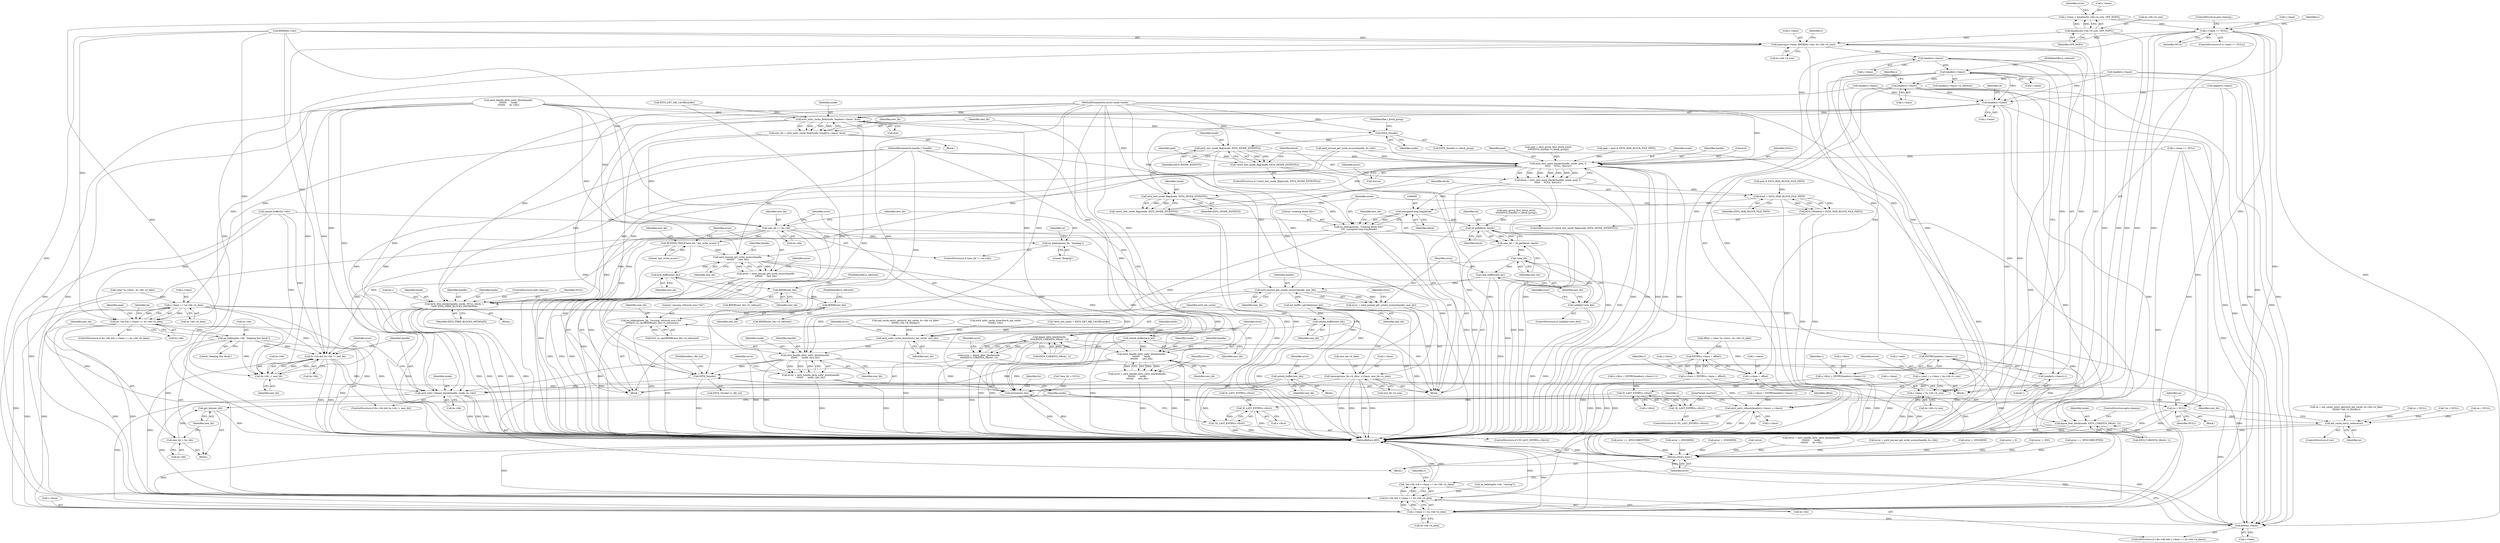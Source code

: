 digraph "0_linux_82939d7999dfc1f1998c4b1c12e2f19edbdff272_3@API" {
"1000308" [label="(Call,s->base = kmalloc(bs->bh->b_size, GFP_NOFS))"];
"1000312" [label="(Call,kmalloc(bs->bh->b_size, GFP_NOFS))"];
"1000324" [label="(Call,s->base == NULL)"];
"1000330" [label="(Call,memcpy(s->base, BHDR(bs->bh), bs->bh->b_size))"];
"1000349" [label="(Call,header(s->base))"];
"1000347" [label="(Call,ENTRY(header(s->base)+1))"];
"1000343" [label="(Call,s->first = ENTRY(header(s->base)+1))"];
"1000484" [label="(Call,IS_LAST_ENTRY(s->first))"];
"1000483" [label="(Call,!IS_LAST_ENTRY(s->first))"];
"1000499" [label="(Call,IS_LAST_ENTRY(s->first))"];
"1000498" [label="(Call,!IS_LAST_ENTRY(s->first))"];
"1000348" [label="(Call,header(s->base)+1)"];
"1000356" [label="(Call,header(s->base))"];
"1000367" [label="(Call,ENTRY(s->base + offset))"];
"1000363" [label="(Call,s->here = ENTRY(s->base + offset))"];
"1000488" [label="(Call,ext4_xattr_rehash(header(s->base), s->here))"];
"1000368" [label="(Call,s->base + offset)"];
"1000373" [label="(Call,s->end = s->base + bs->bh->b_size)"];
"1000377" [label="(Call,s->base + bs->bh->b_size)"];
"1000489" [label="(Call,header(s->base))"];
"1000508" [label="(Call,header(s->base))"];
"1000506" [label="(Call,ext4_xattr_cache_find(inode, header(s->base), &ce))"];
"1000504" [label="(Call,new_bh = ext4_xattr_cache_find(inode, header(s->base), &ce))"];
"1000518" [label="(Call,new_bh == bs->bh)"];
"1000523" [label="(Call,ea_bdebug(new_bh, \"keeping\"))"];
"1000539" [label="(Call,BUFFER_TRACE(new_bh, \"get_write_access\"))"];
"1000544" [label="(Call,ext4_journal_get_write_access(handle,\n\t\t\t\t\t\t\t\t      new_bh))"];
"1000542" [label="(Call,error = ext4_journal_get_write_access(handle,\n\t\t\t\t\t\t\t\t      new_bh))"];
"1000783" [label="(Return,return error;)"];
"1000550" [label="(Call,lock_buffer(new_bh))"];
"1000555" [label="(Call,BHDR(new_bh))"];
"1000564" [label="(Call,BHDR(new_bh))"];
"1000559" [label="(Call,ea_bdebug(new_bh, \"reusing; refcount now=%d\",\n \t\t\t\t\tle32_to_cpu(BHDR(new_bh)->h_refcount)))"];
"1000567" [label="(Call,unlock_buffer(new_bh))"];
"1000571" [label="(Call,ext4_handle_dirty_xattr_block(handle,\n\t\t\t\t\t\t\t\t      inode,\n\t\t\t\t\t\t\t\t      new_bh))"];
"1000569" [label="(Call,error = ext4_handle_dirty_xattr_block(handle,\n\t\t\t\t\t\t\t\t      inode,\n\t\t\t\t\t\t\t\t      new_bh))"];
"1000729" [label="(Call,EXT4_I(inode))"];
"1000748" [label="(Call,ext4_xattr_release_block(handle, inode, bs->bh))"];
"1000766" [label="(Call,bs->bh && s->base == bs->bh->b_data)"];
"1000765" [label="(Call,!(bs->bh && s->base == bs->bh->b_data))"];
"1000762" [label="(Call,brelse(new_bh))"];
"1000786" [label="(Call,dquot_free_block(inode, EXT4_C2B(EXT4_SB(sb), 1)))"];
"1000739" [label="(Call,bs->bh && bs->bh != new_bh)"];
"1000743" [label="(Call,bs->bh != new_bh)"];
"1000530" [label="(Call,dquot_alloc_block(inode,\n\t\t\t\t\t\tEXT4_C2B(EXT4_SB(sb), 1)))"];
"1000528" [label="(Call,error = dquot_alloc_block(inode,\n\t\t\t\t\t\tEXT4_C2B(EXT4_SB(sb), 1)))"];
"1000620" [label="(Call,EXT4_I(inode))"];
"1000625" [label="(Call,ext4_test_inode_flag(inode, EXT4_INODE_EXTENTS))"];
"1000624" [label="(Call,!(ext4_test_inode_flag(inode, EXT4_INODE_EXTENTS)))"];
"1000635" [label="(Call,ext4_new_meta_blocks(handle, inode, goal, 0,\n\t\t\t\t\t\t     NULL, &error))"];
"1000633" [label="(Call,block = ext4_new_meta_blocks(handle, inode, goal, 0,\n\t\t\t\t\t\t     NULL, &error))"];
"1000652" [label="(Call,block > EXT4_MAX_BLOCK_FILE_PHYS)"];
"1000651" [label="(Call,BUG_ON(block > EXT4_MAX_BLOCK_FILE_PHYS))"];
"1000658" [label="(Call,(unsigned long long)block)"];
"1000655" [label="(Call,ea_idebug(inode, \"creating block %llu\",\n\t\t\t\t  (unsigned long long)block))"];
"1000676" [label="(Call,ext4_free_blocks(handle, inode, NULL, block, 1,\n\t\t\t\t\t\t EXT4_FREE_BLOCKS_METADATA))"];
"1000720" [label="(Call,ext4_handle_dirty_xattr_block(handle,\n\t\t\t\t\t\t\t      inode, new_bh))"];
"1000718" [label="(Call,error = ext4_handle_dirty_xattr_block(handle,\n\t\t\t\t\t\t\t      inode, new_bh))"];
"1000663" [label="(Call,sb_getblk(sb, block))"];
"1000661" [label="(Call,new_bh = sb_getblk(sb, block))"];
"1000668" [label="(Call,!new_bh)"];
"1000667" [label="(Call,unlikely(!new_bh))"];
"1000684" [label="(Call,lock_buffer(new_bh))"];
"1000688" [label="(Call,ext4_journal_get_create_access(handle, new_bh))"];
"1000686" [label="(Call,error = ext4_journal_get_create_access(handle, new_bh))"];
"1000694" [label="(Call,unlock_buffer(new_bh))"];
"1000711" [label="(Call,set_buffer_uptodate(new_bh))"];
"1000713" [label="(Call,unlock_buffer(new_bh))"];
"1000715" [label="(Call,ext4_xattr_cache_insert(ext4_mb_cache, new_bh))"];
"1000648" [label="(Call,ext4_test_inode_flag(inode, EXT4_INODE_EXTENTS))"];
"1000647" [label="(Call,!(ext4_test_inode_flag(inode, EXT4_INODE_EXTENTS)))"];
"1000589" [label="(Call,s->base == bs->bh->b_data)"];
"1000585" [label="(Call,bs->bh && s->base == bs->bh->b_data)"];
"1000599" [label="(Call,ea_bdebug(bs->bh, \"keeping this block\"))"];
"1000604" [label="(Call,new_bh = bs->bh)"];
"1000609" [label="(Call,get_bh(new_bh))"];
"1000701" [label="(Call,memcpy(new_bh->b_data, s->base, new_bh->b_size))"];
"1000770" [label="(Call,s->base == bs->bh->b_data)"];
"1000779" [label="(Call,kfree(s->base))"];
"1000580" [label="(Call,ce = NULL)"];
"1000760" [label="(Call,mb_cache_entry_release(ce))"];
"1000637" [label="(Identifier,inode)"];
"1000661" [label="(Call,new_bh = sb_getblk(sb, block))"];
"1000739" [label="(Call,bs->bh && bs->bh != new_bh)"];
"1000730" [label="(Identifier,inode)"];
"1000573" [label="(Identifier,inode)"];
"1000570" [label="(Identifier,error)"];
"1000600" [label="(Call,bs->bh)"];
"1000765" [label="(Call,!(bs->bh && s->base == bs->bh->b_data))"];
"1000668" [label="(Call,!new_bh)"];
"1000744" [label="(Call,bs->bh)"];
"1000609" [label="(Call,get_bh(new_bh))"];
"1000369" [label="(Call,s->base)"];
"1000110" [label="(MethodParameterIn,handle_t *handle)"];
"1000701" [label="(Call,memcpy(new_bh->b_data, s->base, new_bh->b_size))"];
"1000615" [label="(Call,goal = ext4_group_first_block_no(sb,\n\t\t\t\t\t\tEXT4_I(inode)->i_block_group))"];
"1000499" [label="(Call,IS_LAST_ENTRY(s->first))"];
"1000664" [label="(Identifier,sb)"];
"1000556" [label="(Identifier,new_bh)"];
"1000373" [label="(Call,s->end = s->base + bs->bh->b_size)"];
"1000605" [label="(Identifier,new_bh)"];
"1000320" [label="(Identifier,error)"];
"1000345" [label="(Identifier,s)"];
"1000542" [label="(Call,error = ext4_journal_get_write_access(handle,\n\t\t\t\t\t\t\t\t      new_bh))"];
"1000328" [label="(Identifier,NULL)"];
"1000767" [label="(Call,bs->bh)"];
"1000656" [label="(Identifier,inode)"];
"1000665" [label="(Identifier,block)"];
"1000667" [label="(Call,unlikely(!new_bh))"];
"1000714" [label="(Identifier,new_bh)"];
"1000562" [label="(Call,le32_to_cpu(BHDR(new_bh)->h_refcount))"];
"1000630" [label="(Call,goal & EXT4_MAX_BLOCK_FILE_PHYS)"];
"1000779" [label="(Call,kfree(s->base))"];
"1000397" [label="(Call,error = -ENOMEM)"];
"1000593" [label="(Call,bs->bh->b_data)"];
"1000543" [label="(Identifier,error)"];
"1000509" [label="(Call,s->base)"];
"1000679" [label="(Identifier,NULL)"];
"1000625" [label="(Call,ext4_test_inode_flag(inode, EXT4_INODE_EXTENTS))"];
"1000497" [label="(ControlStructure,if (!IS_LAST_ENTRY(s->first)))"];
"1000584" [label="(ControlStructure,if (bs->bh && s->base == bs->bh->b_data))"];
"1000357" [label="(Call,s->base)"];
"1000569" [label="(Call,error = ext4_handle_dirty_xattr_block(handle,\n\t\t\t\t\t\t\t\t      inode,\n\t\t\t\t\t\t\t\t      new_bh))"];
"1000788" [label="(Call,EXT4_C2B(EXT4_SB(sb), 1))"];
"1000663" [label="(Call,sb_getblk(sb, block))"];
"1000377" [label="(Call,s->base + bs->bh->b_size)"];
"1000687" [label="(Identifier,error)"];
"1000770" [label="(Call,s->base == bs->bh->b_data)"];
"1000628" [label="(Call,goal = goal & EXT4_MAX_BLOCK_FILE_PHYS)"];
"1000557" [label="(FieldIdentifier,h_refcount)"];
"1000334" [label="(Call,BHDR(bs->bh))"];
"1000374" [label="(Call,s->end)"];
"1000186" [label="(Call,ext4_journal_get_write_access(handle, bs->bh))"];
"1000276" [label="(Block,)"];
"1000568" [label="(Identifier,new_bh)"];
"1000646" [label="(ControlStructure,if (!(ext4_test_inode_flag(inode, EXT4_INODE_EXTENTS))))"];
"1000708" [label="(Call,new_bh->b_size)"];
"1000555" [label="(Call,BHDR(new_bh))"];
"1000705" [label="(Call,s->base)"];
"1000363" [label="(Call,s->here = ENTRY(s->base + offset))"];
"1000572" [label="(Identifier,handle)"];
"1000329" [label="(ControlStructure,goto cleanup;)"];
"1000784" [label="(Identifier,error)"];
"1000525" [label="(Literal,\"keeping\")"];
"1000690" [label="(Identifier,new_bh)"];
"1000498" [label="(Call,!IS_LAST_ENTRY(s->first))"];
"1000718" [label="(Call,error = ext4_handle_dirty_xattr_block(handle,\n\t\t\t\t\t\t\t      inode, new_bh))"];
"1000621" [label="(Identifier,inode)"];
"1000114" [label="(Block,)"];
"1000350" [label="(Call,s->base)"];
"1000482" [label="(ControlStructure,if (!IS_LAST_ENTRY(s->first)))"];
"1000375" [label="(Identifier,s)"];
"1000743" [label="(Call,bs->bh != new_bh)"];
"1000167" [label="(Call,mb_cache_entry_get(ext4_mb_cache, bs->bh->b_bdev,\n\t\t\t\t\tbs->bh->b_blocknr))"];
"1000660" [label="(Identifier,block)"];
"1000532" [label="(Call,EXT4_C2B(EXT4_SB(sb), 1))"];
"1000488" [label="(Call,ext4_xattr_rehash(header(s->base), s->here))"];
"1000539" [label="(Call,BUFFER_TRACE(new_bh, \"get_write_access\"))"];
"1000529" [label="(Identifier,error)"];
"1000723" [label="(Identifier,new_bh)"];
"1000300" [label="(Call,ce = NULL)"];
"1000571" [label="(Call,ext4_handle_dirty_xattr_block(handle,\n\t\t\t\t\t\t\t\t      inode,\n\t\t\t\t\t\t\t\t      new_bh))"];
"1000368" [label="(Call,s->base + offset)"];
"1000761" [label="(Identifier,ce)"];
"1000579" [label="(Identifier,ce)"];
"1000581" [label="(Identifier,ce)"];
"1000731" [label="(FieldIdentifier,i_file_acl)"];
"1000624" [label="(Call,!(ext4_test_inode_flag(inode, EXT4_INODE_EXTENTS)))"];
"1000676" [label="(Call,ext4_free_blocks(handle, inode, NULL, block, 1,\n\t\t\t\t\t\t EXT4_FREE_BLOCKS_METADATA))"];
"1000751" [label="(Call,bs->bh)"];
"1000783" [label="(Return,return error;)"];
"1000550" [label="(Call,lock_buffer(new_bh))"];
"1000512" [label="(Call,&ce)"];
"1000548" [label="(Identifier,error)"];
"1000589" [label="(Call,s->base == bs->bh->b_data)"];
"1000647" [label="(Call,!(ext4_test_inode_flag(inode, EXT4_INODE_EXTENTS)))"];
"1000758" [label="(ControlStructure,if (ce))"];
"1000523" [label="(Call,ea_bdebug(new_bh, \"keeping\"))"];
"1000689" [label="(Identifier,handle)"];
"1000565" [label="(Identifier,new_bh)"];
"1000633" [label="(Call,block = ext4_new_meta_blocks(handle, inode, goal, 0,\n\t\t\t\t\t\t     NULL, &error))"];
"1000617" [label="(Call,ext4_group_first_block_no(sb,\n\t\t\t\t\t\tEXT4_I(inode)->i_block_group))"];
"1000496" [label="(JumpTarget,inserted:)"];
"1000747" [label="(Identifier,new_bh)"];
"1000657" [label="(Literal,\"creating block %llu\")"];
"1000527" [label="(Block,)"];
"1000561" [label="(Literal,\"reusing; refcount now=%d\")"];
"1000367" [label="(Call,ENTRY(s->base + offset))"];
"1000599" [label="(Call,ea_bdebug(bs->bh, \"keeping this block\"))"];
"1000491" [label="(Identifier,s)"];
"1000682" [label="(Identifier,EXT4_FREE_BLOCKS_METADATA)"];
"1000551" [label="(Identifier,new_bh)"];
"1000681" [label="(Literal,1)"];
"1000768" [label="(Identifier,bs)"];
"1000612" [label="(Block,)"];
"1000717" [label="(Identifier,new_bh)"];
"1000711" [label="(Call,set_buffer_uptodate(new_bh))"];
"1000493" [label="(Call,s->here)"];
"1000323" [label="(ControlStructure,if (s->base == NULL))"];
"1000622" [label="(FieldIdentifier,i_block_group)"];
"1000353" [label="(Literal,1)"];
"1000658" [label="(Call,(unsigned long long)block)"];
"1000655" [label="(Call,ea_idebug(inode, \"creating block %llu\",\n\t\t\t\t  (unsigned long long)block))"];
"1000517" [label="(ControlStructure,if (new_bh == bs->bh))"];
"1000560" [label="(Identifier,new_bh)"];
"1000680" [label="(Identifier,block)"];
"1000754" [label="(Call,error = 0)"];
"1000590" [label="(Call,s->base)"];
"1000697" [label="(Identifier,error)"];
"1000348" [label="(Call,header(s->base)+1)"];
"1000641" [label="(Call,&error)"];
"1000358" [label="(Identifier,s)"];
"1000635" [label="(Call,ext4_new_meta_blocks(handle, inode, goal, 0,\n\t\t\t\t\t\t     NULL, &error))"];
"1000566" [label="(FieldIdentifier,h_refcount)"];
"1000494" [label="(Identifier,s)"];
"1000250" [label="(Call,unlock_buffer(bs->bh))"];
"1000629" [label="(Identifier,goal)"];
"1000802" [label="(MethodReturn,RET)"];
"1000238" [label="(Call,header(s->base))"];
"1000619" [label="(Call,EXT4_I(inode)->i_block_group)"];
"1000165" [label="(Call,ce = mb_cache_entry_get(ext4_mb_cache, bs->bh->b_bdev,\n\t\t\t\t\tbs->bh->b_blocknr))"];
"1000696" [label="(Call,error = -EIO)"];
"1000729" [label="(Call,EXT4_I(inode))"];
"1000606" [label="(Call,bs->bh)"];
"1000755" [label="(Identifier,error)"];
"1000255" [label="(Call,error == -EFSCORRUPTED)"];
"1000786" [label="(Call,dquot_free_block(inode, EXT4_C2B(EXT4_SB(sb), 1)))"];
"1000567" [label="(Call,unlock_buffer(new_bh))"];
"1000692" [label="(Identifier,error)"];
"1000585" [label="(Call,bs->bh && s->base == bs->bh->b_data)"];
"1000695" [label="(Identifier,new_bh)"];
"1000474" [label="(Call,error == -EFSCORRUPTED)"];
"1000554" [label="(Call,BHDR(new_bh)->h_refcount)"];
"1000649" [label="(Identifier,inode)"];
"1000662" [label="(Identifier,new_bh)"];
"1000774" [label="(Call,bs->bh->b_data)"];
"1000601" [label="(Identifier,bs)"];
"1000780" [label="(Call,s->base)"];
"1000787" [label="(Identifier,inode)"];
"1000694" [label="(Call,unlock_buffer(new_bh))"];
"1000688" [label="(Call,ext4_journal_get_create_access(handle, new_bh))"];
"1000677" [label="(Identifier,handle)"];
"1000344" [label="(Call,s->first)"];
"1000763" [label="(Identifier,new_bh)"];
"1000693" [label="(Block,)"];
"1000670" [label="(Block,)"];
"1000372" [label="(Identifier,offset)"];
"1000616" [label="(Identifier,goal)"];
"1000280" [label="(Call,(char *)s->here - bs->bh->b_data)"];
"1000678" [label="(Identifier,inode)"];
"1000738" [label="(ControlStructure,if (bs->bh && bs->bh != new_bh))"];
"1000721" [label="(Identifier,handle)"];
"1000666" [label="(ControlStructure,if (unlikely(!new_bh)))"];
"1000330" [label="(Call,memcpy(s->base, BHDR(bs->bh), bs->bh->b_size))"];
"1000446" [label="(Call,s->here = ENTRY(header(s->base)+1))"];
"1000325" [label="(Call,s->base)"];
"1000485" [label="(Call,s->first)"];
"1000506" [label="(Call,ext4_xattr_cache_find(inode, header(s->base), &ce))"];
"1000515" [label="(Identifier,new_bh)"];
"1000508" [label="(Call,header(s->base))"];
"1000122" [label="(Call,*new_bh = NULL)"];
"1000402" [label="(Call,s->base == NULL)"];
"1000610" [label="(Identifier,new_bh)"];
"1000604" [label="(Call,new_bh = bs->bh)"];
"1000520" [label="(Call,bs->bh)"];
"1000503" [label="(Block,)"];
"1000518" [label="(Call,new_bh == bs->bh)"];
"1000233" [label="(Call,IS_LAST_ENTRY(s->first))"];
"1000748" [label="(Call,ext4_xattr_release_block(handle, inode, bs->bh))"];
"1000541" [label="(Literal,\"get_write_access\")"];
"1000544" [label="(Call,ext4_journal_get_write_access(handle,\n\t\t\t\t\t\t\t\t      new_bh))"];
"1000750" [label="(Identifier,inode)"];
"1000265" [label="(Call,ext4_handle_dirty_xattr_block(handle,\n\t\t\t\t\t\t\t\t      inode,\n\t\t\t\t\t\t\t\t      bs->bh))"];
"1000563" [label="(Call,BHDR(new_bh)->h_refcount)"];
"1000636" [label="(Identifier,handle)"];
"1000546" [label="(Identifier,new_bh)"];
"1000620" [label="(Call,EXT4_I(inode))"];
"1000740" [label="(Call,bs->bh)"];
"1000712" [label="(Identifier,new_bh)"];
"1000719" [label="(Identifier,error)"];
"1000530" [label="(Call,dquot_alloc_block(inode,\n\t\t\t\t\t\tEXT4_C2B(EXT4_SB(sb), 1)))"];
"1000356" [label="(Call,header(s->base))"];
"1000716" [label="(Identifier,ext4_mb_cache)"];
"1000381" [label="(Call,bs->bh->b_size)"];
"1000634" [label="(Identifier,block)"];
"1000507" [label="(Identifier,inode)"];
"1000319" [label="(Call,error = -ENOMEM)"];
"1000564" [label="(Call,BHDR(new_bh))"];
"1000586" [label="(Call,bs->bh)"];
"1000343" [label="(Call,s->first = ENTRY(header(s->base)+1))"];
"1000639" [label="(Literal,0)"];
"1000640" [label="(Identifier,NULL)"];
"1000715" [label="(Call,ext4_xattr_cache_insert(ext4_mb_cache, new_bh))"];
"1000338" [label="(Call,bs->bh->b_size)"];
"1000347" [label="(Call,ENTRY(header(s->base)+1))"];
"1000349" [label="(Call,header(s->base))"];
"1000580" [label="(Call,ce = NULL)"];
"1000490" [label="(Call,s->base)"];
"1000469" [label="(Identifier,error)"];
"1000781" [label="(Identifier,s)"];
"1000728" [label="(Call,EXT4_I(inode)->i_file_acl)"];
"1000623" [label="(ControlStructure,if (!(ext4_test_inode_flag(inode, EXT4_INODE_EXTENTS))))"];
"1000653" [label="(Identifier,block)"];
"1000574" [label="(Identifier,new_bh)"];
"1000672" [label="(Identifier,error)"];
"1000683" [label="(ControlStructure,goto cleanup;)"];
"1000519" [label="(Identifier,new_bh)"];
"1000214" [label="(Call,ce = NULL)"];
"1000312" [label="(Call,kmalloc(bs->bh->b_size, GFP_NOFS))"];
"1000331" [label="(Call,s->base)"];
"1000531" [label="(Identifier,inode)"];
"1000598" [label="(Block,)"];
"1000201" [label="(Call,header(s->base))"];
"1000713" [label="(Call,unlock_buffer(new_bh))"];
"1000671" [label="(Call,error = -ENOMEM)"];
"1000309" [label="(Call,s->base)"];
"1000702" [label="(Call,new_bh->b_data)"];
"1000524" [label="(Identifier,new_bh)"];
"1000245" [label="(Call,ext4_xattr_cache_insert(ext4_mb_cache,\n\t\t\t\t\tbs->bh))"];
"1000261" [label="(Call,!error)"];
"1000528" [label="(Call,error = dquot_alloc_block(inode,\n\t\t\t\t\t\tEXT4_C2B(EXT4_SB(sb), 1)))"];
"1000650" [label="(Identifier,EXT4_INODE_EXTENTS)"];
"1000749" [label="(Identifier,handle)"];
"1000318" [label="(Identifier,GFP_NOFS)"];
"1000559" [label="(Call,ea_bdebug(new_bh, \"reusing; refcount now=%d\",\n \t\t\t\t\tle32_to_cpu(BHDR(new_bh)->h_refcount)))"];
"1000278" [label="(Call,offset = (char *)s->here - bs->bh->b_data)"];
"1000489" [label="(Call,header(s->base))"];
"1000764" [label="(ControlStructure,if (!(bs->bh && s->base == bs->bh->b_data)))"];
"1000638" [label="(Identifier,goal)"];
"1000603" [label="(Literal,\"keeping this block\")"];
"1000516" [label="(Block,)"];
"1000504" [label="(Call,new_bh = ext4_xattr_cache_find(inode, header(s->base), &ce))"];
"1000651" [label="(Call,BUG_ON(block > EXT4_MAX_BLOCK_FILE_PHYS))"];
"1000686" [label="(Call,error = ext4_journal_get_create_access(handle, new_bh))"];
"1000364" [label="(Call,s->here)"];
"1000483" [label="(Call,!IS_LAST_ENTRY(s->first))"];
"1000360" [label="(FieldIdentifier,h_refcount)"];
"1000685" [label="(Identifier,new_bh)"];
"1000627" [label="(Identifier,EXT4_INODE_EXTENTS)"];
"1000355" [label="(Call,header(s->base)->h_refcount)"];
"1000654" [label="(Identifier,EXT4_MAX_BLOCK_FILE_PHYS)"];
"1000537" [label="(Identifier,error)"];
"1000720" [label="(Call,ext4_handle_dirty_xattr_block(handle,\n\t\t\t\t\t\t\t      inode, new_bh))"];
"1000545" [label="(Identifier,handle)"];
"1000378" [label="(Call,s->base)"];
"1000313" [label="(Call,bs->bh->b_size)"];
"1000792" [label="(ControlStructure,goto cleanup;)"];
"1000308" [label="(Call,s->base = kmalloc(bs->bh->b_size, GFP_NOFS))"];
"1000324" [label="(Call,s->base == NULL)"];
"1000435" [label="(Call,s->first = ENTRY(header(s->base)+1))"];
"1000684" [label="(Call,lock_buffer(new_bh))"];
"1000143" [label="(Call,EXT4_GET_MB_CACHE(inode))"];
"1000725" [label="(Identifier,error)"];
"1000669" [label="(Identifier,new_bh)"];
"1000760" [label="(Call,mb_cache_entry_release(ce))"];
"1000648" [label="(Call,ext4_test_inode_flag(inode, EXT4_INODE_EXTENTS))"];
"1000540" [label="(Identifier,new_bh)"];
"1000505" [label="(Identifier,new_bh)"];
"1000332" [label="(Identifier,s)"];
"1000644" [label="(Identifier,error)"];
"1000141" [label="(Call,*ext4_mb_cache = EXT4_GET_MB_CACHE(inode))"];
"1000303" [label="(Call,ea_bdebug(bs->bh, \"cloning\"))"];
"1000500" [label="(Call,s->first)"];
"1000766" [label="(Call,bs->bh && s->base == bs->bh->b_data)"];
"1000263" [label="(Call,error = ext4_handle_dirty_xattr_block(handle,\n\t\t\t\t\t\t\t\t      inode,\n\t\t\t\t\t\t\t\t      bs->bh))"];
"1000184" [label="(Call,error = ext4_journal_get_write_access(handle, bs->bh))"];
"1000133" [label="(Call,*ce = NULL)"];
"1000484" [label="(Call,IS_LAST_ENTRY(s->first))"];
"1000762" [label="(Call,brelse(new_bh))"];
"1000576" [label="(Identifier,error)"];
"1000626" [label="(Identifier,inode)"];
"1000722" [label="(Identifier,inode)"];
"1000771" [label="(Call,s->base)"];
"1000513" [label="(Identifier,ce)"];
"1000111" [label="(MethodParameterIn,struct inode *inode)"];
"1000452" [label="(Call,header(s->base))"];
"1000652" [label="(Call,block > EXT4_MAX_BLOCK_FILE_PHYS)"];
"1000582" [label="(Identifier,NULL)"];
"1000308" -> "1000276"  [label="AST: "];
"1000308" -> "1000312"  [label="CFG: "];
"1000309" -> "1000308"  [label="AST: "];
"1000312" -> "1000308"  [label="AST: "];
"1000320" -> "1000308"  [label="CFG: "];
"1000308" -> "1000802"  [label="DDG: "];
"1000312" -> "1000308"  [label="DDG: "];
"1000312" -> "1000308"  [label="DDG: "];
"1000308" -> "1000324"  [label="DDG: "];
"1000312" -> "1000318"  [label="CFG: "];
"1000313" -> "1000312"  [label="AST: "];
"1000318" -> "1000312"  [label="AST: "];
"1000312" -> "1000802"  [label="DDG: "];
"1000312" -> "1000802"  [label="DDG: "];
"1000312" -> "1000330"  [label="DDG: "];
"1000324" -> "1000323"  [label="AST: "];
"1000324" -> "1000328"  [label="CFG: "];
"1000325" -> "1000324"  [label="AST: "];
"1000328" -> "1000324"  [label="AST: "];
"1000329" -> "1000324"  [label="CFG: "];
"1000332" -> "1000324"  [label="CFG: "];
"1000324" -> "1000802"  [label="DDG: "];
"1000324" -> "1000802"  [label="DDG: "];
"1000324" -> "1000802"  [label="DDG: "];
"1000324" -> "1000330"  [label="DDG: "];
"1000324" -> "1000580"  [label="DDG: "];
"1000324" -> "1000635"  [label="DDG: "];
"1000324" -> "1000770"  [label="DDG: "];
"1000324" -> "1000779"  [label="DDG: "];
"1000330" -> "1000276"  [label="AST: "];
"1000330" -> "1000338"  [label="CFG: "];
"1000331" -> "1000330"  [label="AST: "];
"1000334" -> "1000330"  [label="AST: "];
"1000338" -> "1000330"  [label="AST: "];
"1000345" -> "1000330"  [label="CFG: "];
"1000330" -> "1000802"  [label="DDG: "];
"1000330" -> "1000802"  [label="DDG: "];
"1000334" -> "1000330"  [label="DDG: "];
"1000330" -> "1000349"  [label="DDG: "];
"1000330" -> "1000373"  [label="DDG: "];
"1000330" -> "1000377"  [label="DDG: "];
"1000349" -> "1000348"  [label="AST: "];
"1000349" -> "1000350"  [label="CFG: "];
"1000350" -> "1000349"  [label="AST: "];
"1000353" -> "1000349"  [label="CFG: "];
"1000349" -> "1000347"  [label="DDG: "];
"1000349" -> "1000348"  [label="DDG: "];
"1000349" -> "1000356"  [label="DDG: "];
"1000347" -> "1000343"  [label="AST: "];
"1000347" -> "1000348"  [label="CFG: "];
"1000348" -> "1000347"  [label="AST: "];
"1000343" -> "1000347"  [label="CFG: "];
"1000347" -> "1000802"  [label="DDG: "];
"1000347" -> "1000343"  [label="DDG: "];
"1000343" -> "1000276"  [label="AST: "];
"1000344" -> "1000343"  [label="AST: "];
"1000358" -> "1000343"  [label="CFG: "];
"1000343" -> "1000802"  [label="DDG: "];
"1000343" -> "1000802"  [label="DDG: "];
"1000343" -> "1000484"  [label="DDG: "];
"1000484" -> "1000483"  [label="AST: "];
"1000484" -> "1000485"  [label="CFG: "];
"1000485" -> "1000484"  [label="AST: "];
"1000483" -> "1000484"  [label="CFG: "];
"1000484" -> "1000483"  [label="DDG: "];
"1000435" -> "1000484"  [label="DDG: "];
"1000484" -> "1000499"  [label="DDG: "];
"1000483" -> "1000482"  [label="AST: "];
"1000491" -> "1000483"  [label="CFG: "];
"1000496" -> "1000483"  [label="CFG: "];
"1000499" -> "1000498"  [label="AST: "];
"1000499" -> "1000500"  [label="CFG: "];
"1000500" -> "1000499"  [label="AST: "];
"1000498" -> "1000499"  [label="CFG: "];
"1000499" -> "1000802"  [label="DDG: "];
"1000499" -> "1000498"  [label="DDG: "];
"1000233" -> "1000499"  [label="DDG: "];
"1000498" -> "1000497"  [label="AST: "];
"1000505" -> "1000498"  [label="CFG: "];
"1000730" -> "1000498"  [label="CFG: "];
"1000498" -> "1000802"  [label="DDG: "];
"1000498" -> "1000802"  [label="DDG: "];
"1000348" -> "1000353"  [label="CFG: "];
"1000353" -> "1000348"  [label="AST: "];
"1000356" -> "1000355"  [label="AST: "];
"1000356" -> "1000357"  [label="CFG: "];
"1000357" -> "1000356"  [label="AST: "];
"1000360" -> "1000356"  [label="CFG: "];
"1000356" -> "1000367"  [label="DDG: "];
"1000356" -> "1000368"  [label="DDG: "];
"1000356" -> "1000373"  [label="DDG: "];
"1000356" -> "1000377"  [label="DDG: "];
"1000356" -> "1000489"  [label="DDG: "];
"1000356" -> "1000508"  [label="DDG: "];
"1000356" -> "1000770"  [label="DDG: "];
"1000356" -> "1000779"  [label="DDG: "];
"1000367" -> "1000363"  [label="AST: "];
"1000367" -> "1000368"  [label="CFG: "];
"1000368" -> "1000367"  [label="AST: "];
"1000363" -> "1000367"  [label="CFG: "];
"1000367" -> "1000802"  [label="DDG: "];
"1000367" -> "1000363"  [label="DDG: "];
"1000278" -> "1000367"  [label="DDG: "];
"1000363" -> "1000276"  [label="AST: "];
"1000364" -> "1000363"  [label="AST: "];
"1000375" -> "1000363"  [label="CFG: "];
"1000363" -> "1000802"  [label="DDG: "];
"1000363" -> "1000802"  [label="DDG: "];
"1000363" -> "1000488"  [label="DDG: "];
"1000488" -> "1000482"  [label="AST: "];
"1000488" -> "1000493"  [label="CFG: "];
"1000489" -> "1000488"  [label="AST: "];
"1000493" -> "1000488"  [label="AST: "];
"1000496" -> "1000488"  [label="CFG: "];
"1000488" -> "1000802"  [label="DDG: "];
"1000488" -> "1000802"  [label="DDG: "];
"1000488" -> "1000802"  [label="DDG: "];
"1000489" -> "1000488"  [label="DDG: "];
"1000446" -> "1000488"  [label="DDG: "];
"1000368" -> "1000372"  [label="CFG: "];
"1000369" -> "1000368"  [label="AST: "];
"1000372" -> "1000368"  [label="AST: "];
"1000368" -> "1000802"  [label="DDG: "];
"1000278" -> "1000368"  [label="DDG: "];
"1000373" -> "1000276"  [label="AST: "];
"1000373" -> "1000377"  [label="CFG: "];
"1000374" -> "1000373"  [label="AST: "];
"1000377" -> "1000373"  [label="AST: "];
"1000469" -> "1000373"  [label="CFG: "];
"1000373" -> "1000802"  [label="DDG: "];
"1000373" -> "1000802"  [label="DDG: "];
"1000377" -> "1000381"  [label="CFG: "];
"1000378" -> "1000377"  [label="AST: "];
"1000381" -> "1000377"  [label="AST: "];
"1000377" -> "1000802"  [label="DDG: "];
"1000377" -> "1000802"  [label="DDG: "];
"1000489" -> "1000490"  [label="CFG: "];
"1000490" -> "1000489"  [label="AST: "];
"1000494" -> "1000489"  [label="CFG: "];
"1000489" -> "1000802"  [label="DDG: "];
"1000452" -> "1000489"  [label="DDG: "];
"1000489" -> "1000508"  [label="DDG: "];
"1000489" -> "1000770"  [label="DDG: "];
"1000489" -> "1000779"  [label="DDG: "];
"1000508" -> "1000506"  [label="AST: "];
"1000508" -> "1000509"  [label="CFG: "];
"1000509" -> "1000508"  [label="AST: "];
"1000513" -> "1000508"  [label="CFG: "];
"1000508" -> "1000802"  [label="DDG: "];
"1000508" -> "1000506"  [label="DDG: "];
"1000238" -> "1000508"  [label="DDG: "];
"1000201" -> "1000508"  [label="DDG: "];
"1000452" -> "1000508"  [label="DDG: "];
"1000508" -> "1000589"  [label="DDG: "];
"1000508" -> "1000701"  [label="DDG: "];
"1000508" -> "1000770"  [label="DDG: "];
"1000508" -> "1000779"  [label="DDG: "];
"1000506" -> "1000504"  [label="AST: "];
"1000506" -> "1000512"  [label="CFG: "];
"1000507" -> "1000506"  [label="AST: "];
"1000512" -> "1000506"  [label="AST: "];
"1000504" -> "1000506"  [label="CFG: "];
"1000506" -> "1000802"  [label="DDG: "];
"1000506" -> "1000802"  [label="DDG: "];
"1000506" -> "1000504"  [label="DDG: "];
"1000506" -> "1000504"  [label="DDG: "];
"1000506" -> "1000504"  [label="DDG: "];
"1000143" -> "1000506"  [label="DDG: "];
"1000265" -> "1000506"  [label="DDG: "];
"1000111" -> "1000506"  [label="DDG: "];
"1000506" -> "1000530"  [label="DDG: "];
"1000506" -> "1000620"  [label="DDG: "];
"1000506" -> "1000729"  [label="DDG: "];
"1000504" -> "1000503"  [label="AST: "];
"1000505" -> "1000504"  [label="AST: "];
"1000515" -> "1000504"  [label="CFG: "];
"1000504" -> "1000802"  [label="DDG: "];
"1000504" -> "1000518"  [label="DDG: "];
"1000504" -> "1000762"  [label="DDG: "];
"1000518" -> "1000517"  [label="AST: "];
"1000518" -> "1000520"  [label="CFG: "];
"1000519" -> "1000518"  [label="AST: "];
"1000520" -> "1000518"  [label="AST: "];
"1000524" -> "1000518"  [label="CFG: "];
"1000529" -> "1000518"  [label="CFG: "];
"1000518" -> "1000802"  [label="DDG: "];
"1000250" -> "1000518"  [label="DDG: "];
"1000265" -> "1000518"  [label="DDG: "];
"1000334" -> "1000518"  [label="DDG: "];
"1000518" -> "1000523"  [label="DDG: "];
"1000518" -> "1000539"  [label="DDG: "];
"1000518" -> "1000739"  [label="DDG: "];
"1000518" -> "1000743"  [label="DDG: "];
"1000518" -> "1000762"  [label="DDG: "];
"1000518" -> "1000766"  [label="DDG: "];
"1000523" -> "1000517"  [label="AST: "];
"1000523" -> "1000525"  [label="CFG: "];
"1000524" -> "1000523"  [label="AST: "];
"1000525" -> "1000523"  [label="AST: "];
"1000579" -> "1000523"  [label="CFG: "];
"1000523" -> "1000802"  [label="DDG: "];
"1000539" -> "1000527"  [label="AST: "];
"1000539" -> "1000541"  [label="CFG: "];
"1000540" -> "1000539"  [label="AST: "];
"1000541" -> "1000539"  [label="AST: "];
"1000543" -> "1000539"  [label="CFG: "];
"1000539" -> "1000802"  [label="DDG: "];
"1000539" -> "1000544"  [label="DDG: "];
"1000544" -> "1000542"  [label="AST: "];
"1000544" -> "1000546"  [label="CFG: "];
"1000545" -> "1000544"  [label="AST: "];
"1000546" -> "1000544"  [label="AST: "];
"1000542" -> "1000544"  [label="CFG: "];
"1000544" -> "1000802"  [label="DDG: "];
"1000544" -> "1000542"  [label="DDG: "];
"1000544" -> "1000542"  [label="DDG: "];
"1000186" -> "1000544"  [label="DDG: "];
"1000265" -> "1000544"  [label="DDG: "];
"1000110" -> "1000544"  [label="DDG: "];
"1000544" -> "1000550"  [label="DDG: "];
"1000544" -> "1000571"  [label="DDG: "];
"1000544" -> "1000762"  [label="DDG: "];
"1000542" -> "1000527"  [label="AST: "];
"1000543" -> "1000542"  [label="AST: "];
"1000548" -> "1000542"  [label="CFG: "];
"1000542" -> "1000802"  [label="DDG: "];
"1000542" -> "1000802"  [label="DDG: "];
"1000542" -> "1000783"  [label="DDG: "];
"1000783" -> "1000114"  [label="AST: "];
"1000783" -> "1000784"  [label="CFG: "];
"1000784" -> "1000783"  [label="AST: "];
"1000802" -> "1000783"  [label="CFG: "];
"1000783" -> "1000802"  [label="DDG: "];
"1000784" -> "1000783"  [label="DDG: "];
"1000696" -> "1000783"  [label="DDG: "];
"1000184" -> "1000783"  [label="DDG: "];
"1000397" -> "1000783"  [label="DDG: "];
"1000754" -> "1000783"  [label="DDG: "];
"1000671" -> "1000783"  [label="DDG: "];
"1000263" -> "1000783"  [label="DDG: "];
"1000474" -> "1000783"  [label="DDG: "];
"1000261" -> "1000783"  [label="DDG: "];
"1000569" -> "1000783"  [label="DDG: "];
"1000528" -> "1000783"  [label="DDG: "];
"1000718" -> "1000783"  [label="DDG: "];
"1000319" -> "1000783"  [label="DDG: "];
"1000255" -> "1000783"  [label="DDG: "];
"1000550" -> "1000527"  [label="AST: "];
"1000550" -> "1000551"  [label="CFG: "];
"1000551" -> "1000550"  [label="AST: "];
"1000556" -> "1000550"  [label="CFG: "];
"1000550" -> "1000802"  [label="DDG: "];
"1000550" -> "1000555"  [label="DDG: "];
"1000555" -> "1000554"  [label="AST: "];
"1000555" -> "1000556"  [label="CFG: "];
"1000556" -> "1000555"  [label="AST: "];
"1000557" -> "1000555"  [label="CFG: "];
"1000555" -> "1000564"  [label="DDG: "];
"1000564" -> "1000563"  [label="AST: "];
"1000564" -> "1000565"  [label="CFG: "];
"1000565" -> "1000564"  [label="AST: "];
"1000566" -> "1000564"  [label="CFG: "];
"1000564" -> "1000559"  [label="DDG: "];
"1000559" -> "1000527"  [label="AST: "];
"1000559" -> "1000562"  [label="CFG: "];
"1000560" -> "1000559"  [label="AST: "];
"1000561" -> "1000559"  [label="AST: "];
"1000562" -> "1000559"  [label="AST: "];
"1000568" -> "1000559"  [label="CFG: "];
"1000559" -> "1000802"  [label="DDG: "];
"1000559" -> "1000802"  [label="DDG: "];
"1000562" -> "1000559"  [label="DDG: "];
"1000559" -> "1000567"  [label="DDG: "];
"1000567" -> "1000527"  [label="AST: "];
"1000567" -> "1000568"  [label="CFG: "];
"1000568" -> "1000567"  [label="AST: "];
"1000570" -> "1000567"  [label="CFG: "];
"1000567" -> "1000802"  [label="DDG: "];
"1000567" -> "1000571"  [label="DDG: "];
"1000571" -> "1000569"  [label="AST: "];
"1000571" -> "1000574"  [label="CFG: "];
"1000572" -> "1000571"  [label="AST: "];
"1000573" -> "1000571"  [label="AST: "];
"1000574" -> "1000571"  [label="AST: "];
"1000569" -> "1000571"  [label="CFG: "];
"1000571" -> "1000802"  [label="DDG: "];
"1000571" -> "1000569"  [label="DDG: "];
"1000571" -> "1000569"  [label="DDG: "];
"1000571" -> "1000569"  [label="DDG: "];
"1000110" -> "1000571"  [label="DDG: "];
"1000530" -> "1000571"  [label="DDG: "];
"1000111" -> "1000571"  [label="DDG: "];
"1000571" -> "1000729"  [label="DDG: "];
"1000571" -> "1000748"  [label="DDG: "];
"1000571" -> "1000762"  [label="DDG: "];
"1000571" -> "1000786"  [label="DDG: "];
"1000569" -> "1000527"  [label="AST: "];
"1000570" -> "1000569"  [label="AST: "];
"1000576" -> "1000569"  [label="CFG: "];
"1000569" -> "1000802"  [label="DDG: "];
"1000569" -> "1000802"  [label="DDG: "];
"1000729" -> "1000728"  [label="AST: "];
"1000729" -> "1000730"  [label="CFG: "];
"1000730" -> "1000729"  [label="AST: "];
"1000731" -> "1000729"  [label="CFG: "];
"1000729" -> "1000802"  [label="DDG: "];
"1000720" -> "1000729"  [label="DDG: "];
"1000143" -> "1000729"  [label="DDG: "];
"1000265" -> "1000729"  [label="DDG: "];
"1000111" -> "1000729"  [label="DDG: "];
"1000729" -> "1000748"  [label="DDG: "];
"1000748" -> "1000738"  [label="AST: "];
"1000748" -> "1000751"  [label="CFG: "];
"1000749" -> "1000748"  [label="AST: "];
"1000750" -> "1000748"  [label="AST: "];
"1000751" -> "1000748"  [label="AST: "];
"1000755" -> "1000748"  [label="CFG: "];
"1000748" -> "1000802"  [label="DDG: "];
"1000748" -> "1000802"  [label="DDG: "];
"1000748" -> "1000802"  [label="DDG: "];
"1000186" -> "1000748"  [label="DDG: "];
"1000720" -> "1000748"  [label="DDG: "];
"1000265" -> "1000748"  [label="DDG: "];
"1000110" -> "1000748"  [label="DDG: "];
"1000111" -> "1000748"  [label="DDG: "];
"1000739" -> "1000748"  [label="DDG: "];
"1000748" -> "1000766"  [label="DDG: "];
"1000766" -> "1000765"  [label="AST: "];
"1000766" -> "1000767"  [label="CFG: "];
"1000766" -> "1000770"  [label="CFG: "];
"1000767" -> "1000766"  [label="AST: "];
"1000770" -> "1000766"  [label="AST: "];
"1000765" -> "1000766"  [label="CFG: "];
"1000766" -> "1000802"  [label="DDG: "];
"1000766" -> "1000802"  [label="DDG: "];
"1000766" -> "1000765"  [label="DDG: "];
"1000766" -> "1000765"  [label="DDG: "];
"1000186" -> "1000766"  [label="DDG: "];
"1000250" -> "1000766"  [label="DDG: "];
"1000303" -> "1000766"  [label="DDG: "];
"1000265" -> "1000766"  [label="DDG: "];
"1000585" -> "1000766"  [label="DDG: "];
"1000585" -> "1000766"  [label="DDG: "];
"1000739" -> "1000766"  [label="DDG: "];
"1000334" -> "1000766"  [label="DDG: "];
"1000770" -> "1000766"  [label="DDG: "];
"1000770" -> "1000766"  [label="DDG: "];
"1000765" -> "1000764"  [label="AST: "];
"1000781" -> "1000765"  [label="CFG: "];
"1000784" -> "1000765"  [label="CFG: "];
"1000765" -> "1000802"  [label="DDG: "];
"1000765" -> "1000802"  [label="DDG: "];
"1000762" -> "1000114"  [label="AST: "];
"1000762" -> "1000763"  [label="CFG: "];
"1000763" -> "1000762"  [label="AST: "];
"1000768" -> "1000762"  [label="CFG: "];
"1000762" -> "1000802"  [label="DDG: "];
"1000762" -> "1000802"  [label="DDG: "];
"1000694" -> "1000762"  [label="DDG: "];
"1000743" -> "1000762"  [label="DDG: "];
"1000668" -> "1000762"  [label="DDG: "];
"1000720" -> "1000762"  [label="DDG: "];
"1000122" -> "1000762"  [label="DDG: "];
"1000786" -> "1000114"  [label="AST: "];
"1000786" -> "1000788"  [label="CFG: "];
"1000787" -> "1000786"  [label="AST: "];
"1000788" -> "1000786"  [label="AST: "];
"1000792" -> "1000786"  [label="CFG: "];
"1000786" -> "1000802"  [label="DDG: "];
"1000786" -> "1000802"  [label="DDG: "];
"1000786" -> "1000802"  [label="DDG: "];
"1000530" -> "1000786"  [label="DDG: "];
"1000111" -> "1000786"  [label="DDG: "];
"1000788" -> "1000786"  [label="DDG: "];
"1000788" -> "1000786"  [label="DDG: "];
"1000739" -> "1000738"  [label="AST: "];
"1000739" -> "1000740"  [label="CFG: "];
"1000739" -> "1000743"  [label="CFG: "];
"1000740" -> "1000739"  [label="AST: "];
"1000743" -> "1000739"  [label="AST: "];
"1000749" -> "1000739"  [label="CFG: "];
"1000755" -> "1000739"  [label="CFG: "];
"1000739" -> "1000802"  [label="DDG: "];
"1000739" -> "1000802"  [label="DDG: "];
"1000250" -> "1000739"  [label="DDG: "];
"1000743" -> "1000739"  [label="DDG: "];
"1000743" -> "1000739"  [label="DDG: "];
"1000265" -> "1000739"  [label="DDG: "];
"1000585" -> "1000739"  [label="DDG: "];
"1000334" -> "1000739"  [label="DDG: "];
"1000599" -> "1000739"  [label="DDG: "];
"1000743" -> "1000747"  [label="CFG: "];
"1000744" -> "1000743"  [label="AST: "];
"1000747" -> "1000743"  [label="AST: "];
"1000250" -> "1000743"  [label="DDG: "];
"1000265" -> "1000743"  [label="DDG: "];
"1000585" -> "1000743"  [label="DDG: "];
"1000334" -> "1000743"  [label="DDG: "];
"1000599" -> "1000743"  [label="DDG: "];
"1000530" -> "1000528"  [label="AST: "];
"1000530" -> "1000532"  [label="CFG: "];
"1000531" -> "1000530"  [label="AST: "];
"1000532" -> "1000530"  [label="AST: "];
"1000528" -> "1000530"  [label="CFG: "];
"1000530" -> "1000802"  [label="DDG: "];
"1000530" -> "1000802"  [label="DDG: "];
"1000530" -> "1000528"  [label="DDG: "];
"1000530" -> "1000528"  [label="DDG: "];
"1000111" -> "1000530"  [label="DDG: "];
"1000532" -> "1000530"  [label="DDG: "];
"1000532" -> "1000530"  [label="DDG: "];
"1000528" -> "1000527"  [label="AST: "];
"1000529" -> "1000528"  [label="AST: "];
"1000537" -> "1000528"  [label="CFG: "];
"1000528" -> "1000802"  [label="DDG: "];
"1000528" -> "1000802"  [label="DDG: "];
"1000620" -> "1000619"  [label="AST: "];
"1000620" -> "1000621"  [label="CFG: "];
"1000621" -> "1000620"  [label="AST: "];
"1000622" -> "1000620"  [label="CFG: "];
"1000111" -> "1000620"  [label="DDG: "];
"1000620" -> "1000625"  [label="DDG: "];
"1000625" -> "1000624"  [label="AST: "];
"1000625" -> "1000627"  [label="CFG: "];
"1000626" -> "1000625"  [label="AST: "];
"1000627" -> "1000625"  [label="AST: "];
"1000624" -> "1000625"  [label="CFG: "];
"1000625" -> "1000802"  [label="DDG: "];
"1000625" -> "1000624"  [label="DDG: "];
"1000625" -> "1000624"  [label="DDG: "];
"1000111" -> "1000625"  [label="DDG: "];
"1000625" -> "1000635"  [label="DDG: "];
"1000625" -> "1000648"  [label="DDG: "];
"1000624" -> "1000623"  [label="AST: "];
"1000629" -> "1000624"  [label="CFG: "];
"1000634" -> "1000624"  [label="CFG: "];
"1000624" -> "1000802"  [label="DDG: "];
"1000624" -> "1000802"  [label="DDG: "];
"1000635" -> "1000633"  [label="AST: "];
"1000635" -> "1000641"  [label="CFG: "];
"1000636" -> "1000635"  [label="AST: "];
"1000637" -> "1000635"  [label="AST: "];
"1000638" -> "1000635"  [label="AST: "];
"1000639" -> "1000635"  [label="AST: "];
"1000640" -> "1000635"  [label="AST: "];
"1000641" -> "1000635"  [label="AST: "];
"1000633" -> "1000635"  [label="CFG: "];
"1000635" -> "1000802"  [label="DDG: "];
"1000635" -> "1000802"  [label="DDG: "];
"1000635" -> "1000802"  [label="DDG: "];
"1000635" -> "1000802"  [label="DDG: "];
"1000635" -> "1000802"  [label="DDG: "];
"1000635" -> "1000633"  [label="DDG: "];
"1000635" -> "1000633"  [label="DDG: "];
"1000635" -> "1000633"  [label="DDG: "];
"1000635" -> "1000633"  [label="DDG: "];
"1000635" -> "1000633"  [label="DDG: "];
"1000635" -> "1000633"  [label="DDG: "];
"1000186" -> "1000635"  [label="DDG: "];
"1000265" -> "1000635"  [label="DDG: "];
"1000110" -> "1000635"  [label="DDG: "];
"1000111" -> "1000635"  [label="DDG: "];
"1000628" -> "1000635"  [label="DDG: "];
"1000615" -> "1000635"  [label="DDG: "];
"1000402" -> "1000635"  [label="DDG: "];
"1000635" -> "1000648"  [label="DDG: "];
"1000635" -> "1000676"  [label="DDG: "];
"1000635" -> "1000676"  [label="DDG: "];
"1000635" -> "1000688"  [label="DDG: "];
"1000633" -> "1000612"  [label="AST: "];
"1000634" -> "1000633"  [label="AST: "];
"1000644" -> "1000633"  [label="CFG: "];
"1000633" -> "1000802"  [label="DDG: "];
"1000633" -> "1000802"  [label="DDG: "];
"1000633" -> "1000652"  [label="DDG: "];
"1000633" -> "1000658"  [label="DDG: "];
"1000652" -> "1000651"  [label="AST: "];
"1000652" -> "1000654"  [label="CFG: "];
"1000653" -> "1000652"  [label="AST: "];
"1000654" -> "1000652"  [label="AST: "];
"1000651" -> "1000652"  [label="CFG: "];
"1000652" -> "1000802"  [label="DDG: "];
"1000652" -> "1000651"  [label="DDG: "];
"1000652" -> "1000651"  [label="DDG: "];
"1000630" -> "1000652"  [label="DDG: "];
"1000652" -> "1000658"  [label="DDG: "];
"1000651" -> "1000646"  [label="AST: "];
"1000656" -> "1000651"  [label="CFG: "];
"1000651" -> "1000802"  [label="DDG: "];
"1000651" -> "1000802"  [label="DDG: "];
"1000658" -> "1000655"  [label="AST: "];
"1000658" -> "1000660"  [label="CFG: "];
"1000659" -> "1000658"  [label="AST: "];
"1000660" -> "1000658"  [label="AST: "];
"1000655" -> "1000658"  [label="CFG: "];
"1000658" -> "1000655"  [label="DDG: "];
"1000658" -> "1000663"  [label="DDG: "];
"1000655" -> "1000612"  [label="AST: "];
"1000656" -> "1000655"  [label="AST: "];
"1000657" -> "1000655"  [label="AST: "];
"1000662" -> "1000655"  [label="CFG: "];
"1000655" -> "1000802"  [label="DDG: "];
"1000655" -> "1000802"  [label="DDG: "];
"1000648" -> "1000655"  [label="DDG: "];
"1000111" -> "1000655"  [label="DDG: "];
"1000655" -> "1000676"  [label="DDG: "];
"1000655" -> "1000720"  [label="DDG: "];
"1000676" -> "1000670"  [label="AST: "];
"1000676" -> "1000682"  [label="CFG: "];
"1000677" -> "1000676"  [label="AST: "];
"1000678" -> "1000676"  [label="AST: "];
"1000679" -> "1000676"  [label="AST: "];
"1000680" -> "1000676"  [label="AST: "];
"1000681" -> "1000676"  [label="AST: "];
"1000682" -> "1000676"  [label="AST: "];
"1000683" -> "1000676"  [label="CFG: "];
"1000676" -> "1000802"  [label="DDG: "];
"1000676" -> "1000802"  [label="DDG: "];
"1000676" -> "1000802"  [label="DDG: "];
"1000676" -> "1000802"  [label="DDG: "];
"1000676" -> "1000802"  [label="DDG: "];
"1000676" -> "1000802"  [label="DDG: "];
"1000688" -> "1000676"  [label="DDG: "];
"1000110" -> "1000676"  [label="DDG: "];
"1000111" -> "1000676"  [label="DDG: "];
"1000663" -> "1000676"  [label="DDG: "];
"1000720" -> "1000718"  [label="AST: "];
"1000720" -> "1000723"  [label="CFG: "];
"1000721" -> "1000720"  [label="AST: "];
"1000722" -> "1000720"  [label="AST: "];
"1000723" -> "1000720"  [label="AST: "];
"1000718" -> "1000720"  [label="CFG: "];
"1000720" -> "1000802"  [label="DDG: "];
"1000720" -> "1000802"  [label="DDG: "];
"1000720" -> "1000718"  [label="DDG: "];
"1000720" -> "1000718"  [label="DDG: "];
"1000720" -> "1000718"  [label="DDG: "];
"1000688" -> "1000720"  [label="DDG: "];
"1000110" -> "1000720"  [label="DDG: "];
"1000111" -> "1000720"  [label="DDG: "];
"1000715" -> "1000720"  [label="DDG: "];
"1000718" -> "1000612"  [label="AST: "];
"1000719" -> "1000718"  [label="AST: "];
"1000725" -> "1000718"  [label="CFG: "];
"1000718" -> "1000802"  [label="DDG: "];
"1000718" -> "1000802"  [label="DDG: "];
"1000663" -> "1000661"  [label="AST: "];
"1000663" -> "1000665"  [label="CFG: "];
"1000664" -> "1000663"  [label="AST: "];
"1000665" -> "1000663"  [label="AST: "];
"1000661" -> "1000663"  [label="CFG: "];
"1000663" -> "1000802"  [label="DDG: "];
"1000663" -> "1000802"  [label="DDG: "];
"1000663" -> "1000661"  [label="DDG: "];
"1000663" -> "1000661"  [label="DDG: "];
"1000617" -> "1000663"  [label="DDG: "];
"1000661" -> "1000612"  [label="AST: "];
"1000662" -> "1000661"  [label="AST: "];
"1000669" -> "1000661"  [label="CFG: "];
"1000661" -> "1000802"  [label="DDG: "];
"1000661" -> "1000668"  [label="DDG: "];
"1000668" -> "1000667"  [label="AST: "];
"1000668" -> "1000669"  [label="CFG: "];
"1000669" -> "1000668"  [label="AST: "];
"1000667" -> "1000668"  [label="CFG: "];
"1000668" -> "1000667"  [label="DDG: "];
"1000668" -> "1000684"  [label="DDG: "];
"1000667" -> "1000666"  [label="AST: "];
"1000672" -> "1000667"  [label="CFG: "];
"1000685" -> "1000667"  [label="CFG: "];
"1000667" -> "1000802"  [label="DDG: "];
"1000667" -> "1000802"  [label="DDG: "];
"1000684" -> "1000612"  [label="AST: "];
"1000684" -> "1000685"  [label="CFG: "];
"1000685" -> "1000684"  [label="AST: "];
"1000687" -> "1000684"  [label="CFG: "];
"1000684" -> "1000802"  [label="DDG: "];
"1000684" -> "1000688"  [label="DDG: "];
"1000688" -> "1000686"  [label="AST: "];
"1000688" -> "1000690"  [label="CFG: "];
"1000689" -> "1000688"  [label="AST: "];
"1000690" -> "1000688"  [label="AST: "];
"1000686" -> "1000688"  [label="CFG: "];
"1000688" -> "1000686"  [label="DDG: "];
"1000688" -> "1000686"  [label="DDG: "];
"1000110" -> "1000688"  [label="DDG: "];
"1000688" -> "1000694"  [label="DDG: "];
"1000688" -> "1000711"  [label="DDG: "];
"1000686" -> "1000612"  [label="AST: "];
"1000687" -> "1000686"  [label="AST: "];
"1000692" -> "1000686"  [label="CFG: "];
"1000686" -> "1000802"  [label="DDG: "];
"1000694" -> "1000693"  [label="AST: "];
"1000694" -> "1000695"  [label="CFG: "];
"1000695" -> "1000694"  [label="AST: "];
"1000697" -> "1000694"  [label="CFG: "];
"1000694" -> "1000802"  [label="DDG: "];
"1000711" -> "1000612"  [label="AST: "];
"1000711" -> "1000712"  [label="CFG: "];
"1000712" -> "1000711"  [label="AST: "];
"1000714" -> "1000711"  [label="CFG: "];
"1000711" -> "1000802"  [label="DDG: "];
"1000711" -> "1000713"  [label="DDG: "];
"1000713" -> "1000612"  [label="AST: "];
"1000713" -> "1000714"  [label="CFG: "];
"1000714" -> "1000713"  [label="AST: "];
"1000716" -> "1000713"  [label="CFG: "];
"1000713" -> "1000802"  [label="DDG: "];
"1000713" -> "1000715"  [label="DDG: "];
"1000715" -> "1000612"  [label="AST: "];
"1000715" -> "1000717"  [label="CFG: "];
"1000716" -> "1000715"  [label="AST: "];
"1000717" -> "1000715"  [label="AST: "];
"1000719" -> "1000715"  [label="CFG: "];
"1000715" -> "1000802"  [label="DDG: "];
"1000715" -> "1000802"  [label="DDG: "];
"1000167" -> "1000715"  [label="DDG: "];
"1000141" -> "1000715"  [label="DDG: "];
"1000245" -> "1000715"  [label="DDG: "];
"1000648" -> "1000647"  [label="AST: "];
"1000648" -> "1000650"  [label="CFG: "];
"1000649" -> "1000648"  [label="AST: "];
"1000650" -> "1000648"  [label="AST: "];
"1000647" -> "1000648"  [label="CFG: "];
"1000648" -> "1000802"  [label="DDG: "];
"1000648" -> "1000647"  [label="DDG: "];
"1000648" -> "1000647"  [label="DDG: "];
"1000111" -> "1000648"  [label="DDG: "];
"1000647" -> "1000646"  [label="AST: "];
"1000653" -> "1000647"  [label="CFG: "];
"1000656" -> "1000647"  [label="CFG: "];
"1000647" -> "1000802"  [label="DDG: "];
"1000647" -> "1000802"  [label="DDG: "];
"1000589" -> "1000585"  [label="AST: "];
"1000589" -> "1000593"  [label="CFG: "];
"1000590" -> "1000589"  [label="AST: "];
"1000593" -> "1000589"  [label="AST: "];
"1000585" -> "1000589"  [label="CFG: "];
"1000589" -> "1000802"  [label="DDG: "];
"1000589" -> "1000802"  [label="DDG: "];
"1000589" -> "1000585"  [label="DDG: "];
"1000589" -> "1000585"  [label="DDG: "];
"1000280" -> "1000589"  [label="DDG: "];
"1000589" -> "1000701"  [label="DDG: "];
"1000589" -> "1000770"  [label="DDG: "];
"1000589" -> "1000770"  [label="DDG: "];
"1000589" -> "1000779"  [label="DDG: "];
"1000585" -> "1000584"  [label="AST: "];
"1000585" -> "1000586"  [label="CFG: "];
"1000586" -> "1000585"  [label="AST: "];
"1000601" -> "1000585"  [label="CFG: "];
"1000616" -> "1000585"  [label="CFG: "];
"1000250" -> "1000585"  [label="DDG: "];
"1000265" -> "1000585"  [label="DDG: "];
"1000334" -> "1000585"  [label="DDG: "];
"1000585" -> "1000599"  [label="DDG: "];
"1000599" -> "1000598"  [label="AST: "];
"1000599" -> "1000603"  [label="CFG: "];
"1000600" -> "1000599"  [label="AST: "];
"1000603" -> "1000599"  [label="AST: "];
"1000605" -> "1000599"  [label="CFG: "];
"1000599" -> "1000802"  [label="DDG: "];
"1000599" -> "1000604"  [label="DDG: "];
"1000604" -> "1000598"  [label="AST: "];
"1000604" -> "1000606"  [label="CFG: "];
"1000605" -> "1000604"  [label="AST: "];
"1000606" -> "1000604"  [label="AST: "];
"1000610" -> "1000604"  [label="CFG: "];
"1000604" -> "1000609"  [label="DDG: "];
"1000609" -> "1000598"  [label="AST: "];
"1000609" -> "1000610"  [label="CFG: "];
"1000610" -> "1000609"  [label="AST: "];
"1000730" -> "1000609"  [label="CFG: "];
"1000609" -> "1000802"  [label="DDG: "];
"1000701" -> "1000612"  [label="AST: "];
"1000701" -> "1000708"  [label="CFG: "];
"1000702" -> "1000701"  [label="AST: "];
"1000705" -> "1000701"  [label="AST: "];
"1000708" -> "1000701"  [label="AST: "];
"1000712" -> "1000701"  [label="CFG: "];
"1000701" -> "1000802"  [label="DDG: "];
"1000701" -> "1000802"  [label="DDG: "];
"1000701" -> "1000802"  [label="DDG: "];
"1000701" -> "1000802"  [label="DDG: "];
"1000701" -> "1000770"  [label="DDG: "];
"1000701" -> "1000779"  [label="DDG: "];
"1000770" -> "1000774"  [label="CFG: "];
"1000771" -> "1000770"  [label="AST: "];
"1000774" -> "1000770"  [label="AST: "];
"1000770" -> "1000802"  [label="DDG: "];
"1000770" -> "1000802"  [label="DDG: "];
"1000238" -> "1000770"  [label="DDG: "];
"1000402" -> "1000770"  [label="DDG: "];
"1000201" -> "1000770"  [label="DDG: "];
"1000452" -> "1000770"  [label="DDG: "];
"1000280" -> "1000770"  [label="DDG: "];
"1000770" -> "1000779"  [label="DDG: "];
"1000779" -> "1000764"  [label="AST: "];
"1000779" -> "1000780"  [label="CFG: "];
"1000780" -> "1000779"  [label="AST: "];
"1000784" -> "1000779"  [label="CFG: "];
"1000779" -> "1000802"  [label="DDG: "];
"1000779" -> "1000802"  [label="DDG: "];
"1000238" -> "1000779"  [label="DDG: "];
"1000402" -> "1000779"  [label="DDG: "];
"1000201" -> "1000779"  [label="DDG: "];
"1000452" -> "1000779"  [label="DDG: "];
"1000580" -> "1000516"  [label="AST: "];
"1000580" -> "1000582"  [label="CFG: "];
"1000581" -> "1000580"  [label="AST: "];
"1000582" -> "1000580"  [label="AST: "];
"1000730" -> "1000580"  [label="CFG: "];
"1000580" -> "1000802"  [label="DDG: "];
"1000580" -> "1000802"  [label="DDG: "];
"1000402" -> "1000580"  [label="DDG: "];
"1000580" -> "1000760"  [label="DDG: "];
"1000760" -> "1000758"  [label="AST: "];
"1000760" -> "1000761"  [label="CFG: "];
"1000761" -> "1000760"  [label="AST: "];
"1000763" -> "1000760"  [label="CFG: "];
"1000760" -> "1000802"  [label="DDG: "];
"1000760" -> "1000802"  [label="DDG: "];
"1000165" -> "1000760"  [label="DDG: "];
"1000133" -> "1000760"  [label="DDG: "];
"1000300" -> "1000760"  [label="DDG: "];
"1000214" -> "1000760"  [label="DDG: "];
}
